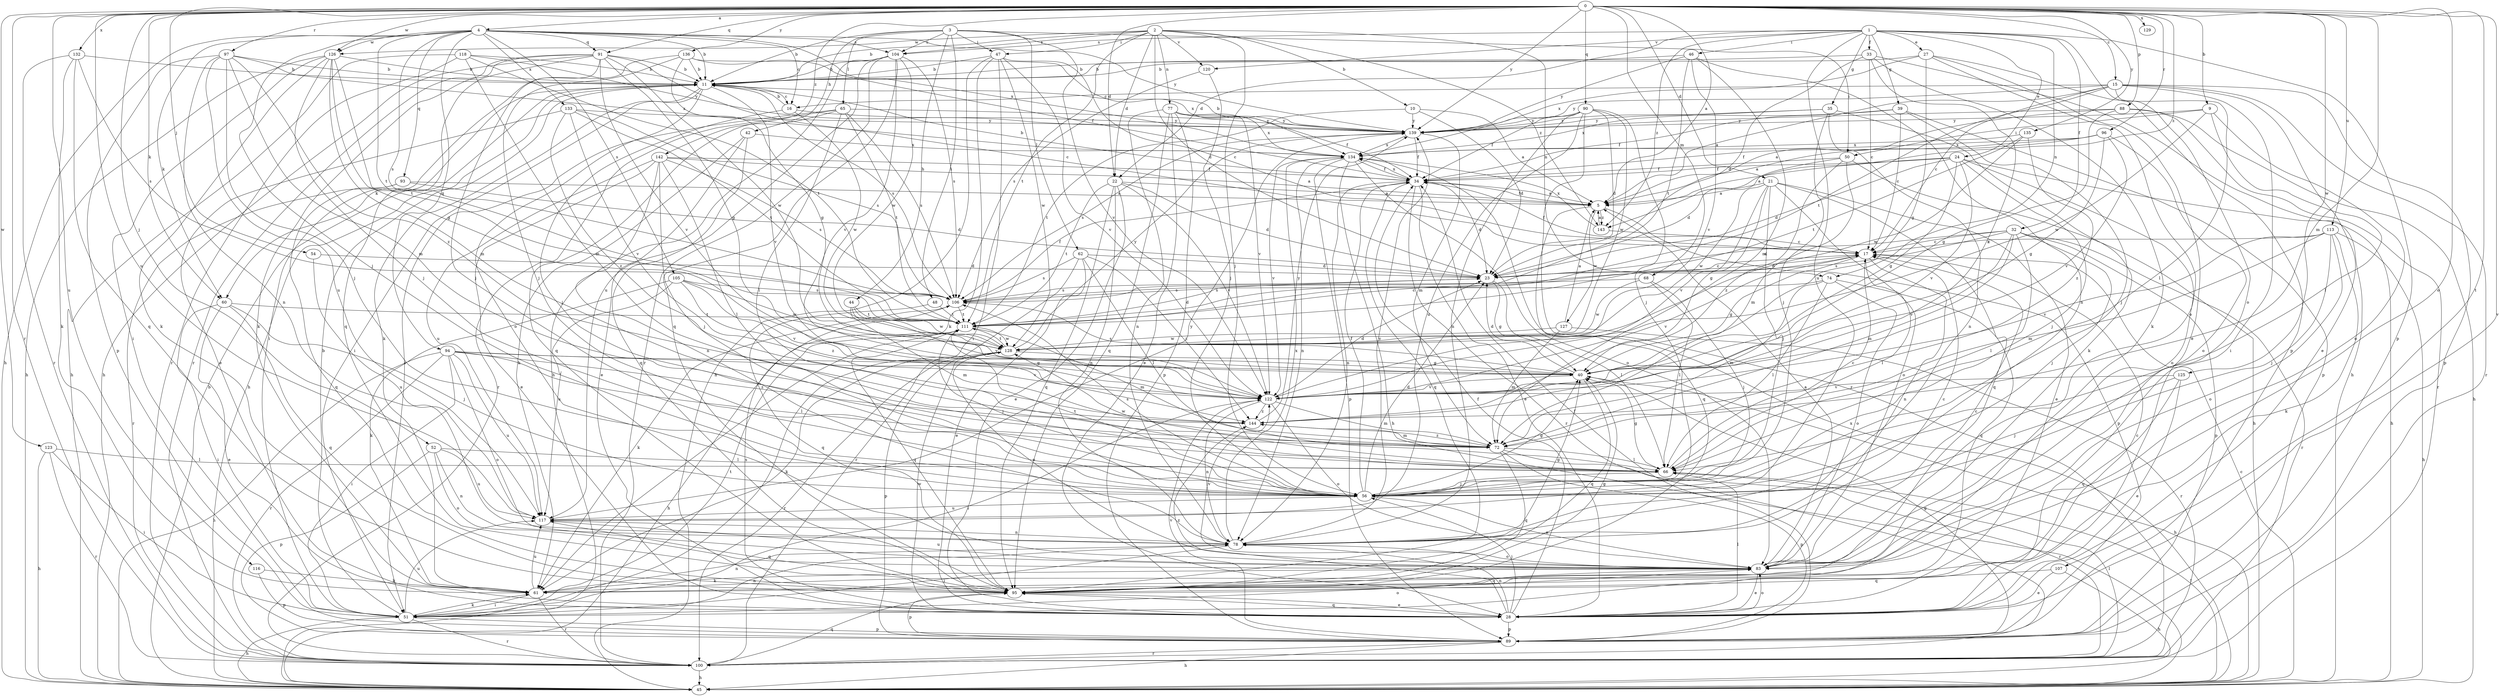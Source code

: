 strict digraph  {
0;
1;
2;
3;
4;
5;
9;
10;
11;
15;
16;
17;
21;
22;
23;
24;
27;
28;
32;
33;
34;
35;
39;
40;
42;
44;
45;
46;
47;
48;
50;
51;
52;
54;
56;
60;
61;
62;
65;
66;
68;
72;
74;
77;
78;
83;
88;
89;
90;
91;
93;
94;
95;
96;
97;
100;
104;
105;
106;
107;
111;
113;
116;
117;
118;
120;
122;
123;
125;
126;
127;
128;
129;
132;
133;
134;
135;
136;
139;
142;
143;
144;
0 -> 4  [label=a];
0 -> 5  [label=a];
0 -> 9  [label=b];
0 -> 15  [label=c];
0 -> 21  [label=d];
0 -> 22  [label=d];
0 -> 52  [label=j];
0 -> 54  [label=j];
0 -> 60  [label=k];
0 -> 68  [label=m];
0 -> 72  [label=m];
0 -> 83  [label=o];
0 -> 88  [label=p];
0 -> 90  [label=q];
0 -> 91  [label=q];
0 -> 96  [label=r];
0 -> 97  [label=r];
0 -> 100  [label=r];
0 -> 107  [label=t];
0 -> 113  [label=u];
0 -> 116  [label=u];
0 -> 117  [label=u];
0 -> 123  [label=w];
0 -> 125  [label=w];
0 -> 126  [label=w];
0 -> 129  [label=x];
0 -> 132  [label=x];
0 -> 135  [label=y];
0 -> 136  [label=y];
0 -> 139  [label=y];
0 -> 142  [label=z];
0 -> 143  [label=z];
0 -> 28  [label=v];
1 -> 22  [label=d];
1 -> 24  [label=e];
1 -> 27  [label=e];
1 -> 32  [label=f];
1 -> 33  [label=f];
1 -> 35  [label=g];
1 -> 39  [label=g];
1 -> 46  [label=i];
1 -> 74  [label=n];
1 -> 83  [label=o];
1 -> 89  [label=p];
1 -> 104  [label=s];
1 -> 117  [label=u];
1 -> 120  [label=v];
1 -> 143  [label=z];
2 -> 10  [label=b];
2 -> 11  [label=b];
2 -> 22  [label=d];
2 -> 23  [label=d];
2 -> 47  [label=i];
2 -> 56  [label=j];
2 -> 74  [label=n];
2 -> 77  [label=n];
2 -> 104  [label=s];
2 -> 111  [label=t];
2 -> 120  [label=v];
2 -> 126  [label=w];
2 -> 143  [label=z];
3 -> 11  [label=b];
3 -> 42  [label=h];
3 -> 44  [label=h];
3 -> 47  [label=i];
3 -> 48  [label=i];
3 -> 50  [label=i];
3 -> 62  [label=l];
3 -> 65  [label=l];
3 -> 104  [label=s];
3 -> 122  [label=v];
4 -> 11  [label=b];
4 -> 16  [label=c];
4 -> 45  [label=h];
4 -> 56  [label=j];
4 -> 60  [label=k];
4 -> 91  [label=q];
4 -> 93  [label=q];
4 -> 94  [label=q];
4 -> 104  [label=s];
4 -> 105  [label=s];
4 -> 106  [label=s];
4 -> 111  [label=t];
4 -> 126  [label=w];
4 -> 133  [label=x];
4 -> 134  [label=x];
4 -> 139  [label=y];
5 -> 34  [label=f];
5 -> 89  [label=p];
5 -> 95  [label=q];
5 -> 127  [label=w];
5 -> 143  [label=z];
9 -> 50  [label=i];
9 -> 66  [label=l];
9 -> 83  [label=o];
9 -> 128  [label=w];
9 -> 139  [label=y];
10 -> 5  [label=a];
10 -> 23  [label=d];
10 -> 111  [label=t];
10 -> 139  [label=y];
11 -> 16  [label=c];
11 -> 45  [label=h];
11 -> 51  [label=i];
11 -> 60  [label=k];
11 -> 61  [label=k];
11 -> 83  [label=o];
11 -> 106  [label=s];
11 -> 122  [label=v];
15 -> 5  [label=a];
15 -> 16  [label=c];
15 -> 17  [label=c];
15 -> 28  [label=e];
15 -> 51  [label=i];
15 -> 66  [label=l];
15 -> 89  [label=p];
15 -> 100  [label=r];
15 -> 111  [label=t];
15 -> 139  [label=y];
16 -> 11  [label=b];
16 -> 56  [label=j];
16 -> 128  [label=w];
16 -> 139  [label=y];
17 -> 23  [label=d];
17 -> 34  [label=f];
17 -> 40  [label=g];
17 -> 66  [label=l];
17 -> 78  [label=n];
17 -> 122  [label=v];
21 -> 5  [label=a];
21 -> 28  [label=e];
21 -> 40  [label=g];
21 -> 56  [label=j];
21 -> 83  [label=o];
21 -> 95  [label=q];
21 -> 122  [label=v];
21 -> 128  [label=w];
22 -> 5  [label=a];
22 -> 23  [label=d];
22 -> 28  [label=e];
22 -> 78  [label=n];
22 -> 95  [label=q];
22 -> 111  [label=t];
22 -> 122  [label=v];
23 -> 17  [label=c];
23 -> 40  [label=g];
23 -> 66  [label=l];
23 -> 106  [label=s];
24 -> 5  [label=a];
24 -> 23  [label=d];
24 -> 34  [label=f];
24 -> 40  [label=g];
24 -> 45  [label=h];
24 -> 56  [label=j];
24 -> 83  [label=o];
24 -> 122  [label=v];
27 -> 11  [label=b];
27 -> 28  [label=e];
27 -> 40  [label=g];
27 -> 83  [label=o];
27 -> 89  [label=p];
27 -> 134  [label=x];
28 -> 17  [label=c];
28 -> 34  [label=f];
28 -> 56  [label=j];
28 -> 66  [label=l];
28 -> 78  [label=n];
28 -> 83  [label=o];
28 -> 89  [label=p];
28 -> 95  [label=q];
28 -> 106  [label=s];
28 -> 128  [label=w];
28 -> 144  [label=z];
32 -> 17  [label=c];
32 -> 23  [label=d];
32 -> 56  [label=j];
32 -> 66  [label=l];
32 -> 72  [label=m];
32 -> 89  [label=p];
32 -> 100  [label=r];
32 -> 106  [label=s];
32 -> 122  [label=v];
33 -> 11  [label=b];
33 -> 17  [label=c];
33 -> 23  [label=d];
33 -> 45  [label=h];
33 -> 61  [label=k];
33 -> 144  [label=z];
34 -> 5  [label=a];
34 -> 11  [label=b];
34 -> 23  [label=d];
34 -> 28  [label=e];
34 -> 78  [label=n];
34 -> 95  [label=q];
34 -> 100  [label=r];
34 -> 134  [label=x];
35 -> 56  [label=j];
35 -> 61  [label=k];
35 -> 78  [label=n];
35 -> 134  [label=x];
35 -> 139  [label=y];
39 -> 17  [label=c];
39 -> 34  [label=f];
39 -> 56  [label=j];
39 -> 89  [label=p];
39 -> 139  [label=y];
40 -> 23  [label=d];
40 -> 45  [label=h];
40 -> 95  [label=q];
40 -> 106  [label=s];
40 -> 122  [label=v];
42 -> 28  [label=e];
42 -> 61  [label=k];
42 -> 95  [label=q];
42 -> 134  [label=x];
44 -> 72  [label=m];
44 -> 111  [label=t];
44 -> 122  [label=v];
44 -> 128  [label=w];
45 -> 11  [label=b];
45 -> 17  [label=c];
45 -> 66  [label=l];
45 -> 134  [label=x];
46 -> 11  [label=b];
46 -> 72  [label=m];
46 -> 78  [label=n];
46 -> 111  [label=t];
46 -> 122  [label=v];
46 -> 139  [label=y];
47 -> 11  [label=b];
47 -> 17  [label=c];
47 -> 45  [label=h];
47 -> 51  [label=i];
47 -> 61  [label=k];
47 -> 122  [label=v];
47 -> 128  [label=w];
48 -> 95  [label=q];
48 -> 111  [label=t];
50 -> 23  [label=d];
50 -> 34  [label=f];
50 -> 45  [label=h];
50 -> 72  [label=m];
50 -> 144  [label=z];
51 -> 11  [label=b];
51 -> 45  [label=h];
51 -> 61  [label=k];
51 -> 78  [label=n];
51 -> 83  [label=o];
51 -> 89  [label=p];
51 -> 100  [label=r];
51 -> 111  [label=t];
51 -> 117  [label=u];
52 -> 66  [label=l];
52 -> 78  [label=n];
52 -> 83  [label=o];
52 -> 89  [label=p];
52 -> 117  [label=u];
54 -> 23  [label=d];
54 -> 117  [label=u];
56 -> 23  [label=d];
56 -> 34  [label=f];
56 -> 40  [label=g];
56 -> 83  [label=o];
56 -> 106  [label=s];
56 -> 111  [label=t];
56 -> 117  [label=u];
60 -> 28  [label=e];
60 -> 51  [label=i];
60 -> 56  [label=j];
60 -> 95  [label=q];
60 -> 111  [label=t];
61 -> 51  [label=i];
61 -> 78  [label=n];
61 -> 100  [label=r];
61 -> 117  [label=u];
62 -> 23  [label=d];
62 -> 28  [label=e];
62 -> 66  [label=l];
62 -> 100  [label=r];
62 -> 106  [label=s];
62 -> 144  [label=z];
65 -> 51  [label=i];
65 -> 66  [label=l];
65 -> 95  [label=q];
65 -> 100  [label=r];
65 -> 106  [label=s];
65 -> 111  [label=t];
65 -> 139  [label=y];
66 -> 17  [label=c];
66 -> 40  [label=g];
66 -> 56  [label=j];
66 -> 128  [label=w];
68 -> 56  [label=j];
68 -> 66  [label=l];
68 -> 106  [label=s];
68 -> 128  [label=w];
72 -> 66  [label=l];
72 -> 89  [label=p];
72 -> 95  [label=q];
72 -> 100  [label=r];
72 -> 144  [label=z];
74 -> 66  [label=l];
74 -> 72  [label=m];
74 -> 83  [label=o];
74 -> 95  [label=q];
74 -> 106  [label=s];
77 -> 28  [label=e];
77 -> 34  [label=f];
77 -> 78  [label=n];
77 -> 89  [label=p];
77 -> 95  [label=q];
77 -> 122  [label=v];
77 -> 134  [label=x];
77 -> 139  [label=y];
78 -> 17  [label=c];
78 -> 40  [label=g];
78 -> 51  [label=i];
78 -> 83  [label=o];
78 -> 134  [label=x];
78 -> 139  [label=y];
83 -> 5  [label=a];
83 -> 17  [label=c];
83 -> 28  [label=e];
83 -> 61  [label=k];
83 -> 95  [label=q];
83 -> 117  [label=u];
83 -> 122  [label=v];
88 -> 5  [label=a];
88 -> 40  [label=g];
88 -> 45  [label=h];
88 -> 100  [label=r];
88 -> 139  [label=y];
89 -> 34  [label=f];
89 -> 40  [label=g];
89 -> 45  [label=h];
89 -> 100  [label=r];
89 -> 122  [label=v];
90 -> 23  [label=d];
90 -> 34  [label=f];
90 -> 56  [label=j];
90 -> 78  [label=n];
90 -> 100  [label=r];
90 -> 117  [label=u];
90 -> 128  [label=w];
90 -> 139  [label=y];
91 -> 11  [label=b];
91 -> 17  [label=c];
91 -> 40  [label=g];
91 -> 45  [label=h];
91 -> 56  [label=j];
91 -> 61  [label=k];
91 -> 95  [label=q];
91 -> 100  [label=r];
91 -> 122  [label=v];
91 -> 128  [label=w];
93 -> 5  [label=a];
93 -> 23  [label=d];
93 -> 95  [label=q];
93 -> 100  [label=r];
94 -> 40  [label=g];
94 -> 45  [label=h];
94 -> 51  [label=i];
94 -> 66  [label=l];
94 -> 83  [label=o];
94 -> 100  [label=r];
94 -> 117  [label=u];
94 -> 122  [label=v];
94 -> 144  [label=z];
95 -> 28  [label=e];
95 -> 40  [label=g];
95 -> 89  [label=p];
96 -> 5  [label=a];
96 -> 34  [label=f];
96 -> 40  [label=g];
96 -> 83  [label=o];
96 -> 122  [label=v];
96 -> 134  [label=x];
97 -> 11  [label=b];
97 -> 56  [label=j];
97 -> 72  [label=m];
97 -> 78  [label=n];
97 -> 89  [label=p];
97 -> 117  [label=u];
97 -> 134  [label=x];
97 -> 144  [label=z];
100 -> 45  [label=h];
100 -> 66  [label=l];
100 -> 95  [label=q];
104 -> 11  [label=b];
104 -> 45  [label=h];
104 -> 95  [label=q];
104 -> 100  [label=r];
104 -> 106  [label=s];
104 -> 117  [label=u];
104 -> 122  [label=v];
104 -> 128  [label=w];
105 -> 61  [label=k];
105 -> 106  [label=s];
105 -> 117  [label=u];
105 -> 122  [label=v];
105 -> 128  [label=w];
105 -> 144  [label=z];
106 -> 34  [label=f];
106 -> 61  [label=k];
106 -> 111  [label=t];
107 -> 28  [label=e];
107 -> 45  [label=h];
107 -> 95  [label=q];
111 -> 17  [label=c];
111 -> 23  [label=d];
111 -> 45  [label=h];
111 -> 56  [label=j];
111 -> 72  [label=m];
111 -> 95  [label=q];
111 -> 128  [label=w];
113 -> 17  [label=c];
113 -> 45  [label=h];
113 -> 56  [label=j];
113 -> 61  [label=k];
113 -> 72  [label=m];
113 -> 83  [label=o];
113 -> 122  [label=v];
116 -> 61  [label=k];
116 -> 89  [label=p];
117 -> 78  [label=n];
117 -> 95  [label=q];
117 -> 139  [label=y];
118 -> 11  [label=b];
118 -> 45  [label=h];
118 -> 72  [label=m];
118 -> 100  [label=r];
118 -> 111  [label=t];
118 -> 139  [label=y];
120 -> 56  [label=j];
120 -> 106  [label=s];
122 -> 23  [label=d];
122 -> 51  [label=i];
122 -> 72  [label=m];
122 -> 78  [label=n];
122 -> 83  [label=o];
122 -> 144  [label=z];
123 -> 45  [label=h];
123 -> 51  [label=i];
123 -> 66  [label=l];
123 -> 100  [label=r];
125 -> 28  [label=e];
125 -> 56  [label=j];
125 -> 95  [label=q];
125 -> 122  [label=v];
126 -> 11  [label=b];
126 -> 40  [label=g];
126 -> 45  [label=h];
126 -> 51  [label=i];
126 -> 56  [label=j];
126 -> 61  [label=k];
126 -> 72  [label=m];
126 -> 111  [label=t];
127 -> 5  [label=a];
127 -> 72  [label=m];
127 -> 100  [label=r];
127 -> 128  [label=w];
128 -> 40  [label=g];
128 -> 61  [label=k];
128 -> 83  [label=o];
128 -> 89  [label=p];
128 -> 100  [label=r];
128 -> 111  [label=t];
128 -> 139  [label=y];
132 -> 11  [label=b];
132 -> 61  [label=k];
132 -> 95  [label=q];
132 -> 100  [label=r];
132 -> 106  [label=s];
133 -> 28  [label=e];
133 -> 106  [label=s];
133 -> 111  [label=t];
133 -> 122  [label=v];
133 -> 139  [label=y];
133 -> 144  [label=z];
134 -> 34  [label=f];
134 -> 45  [label=h];
134 -> 78  [label=n];
134 -> 83  [label=o];
134 -> 89  [label=p];
134 -> 122  [label=v];
135 -> 111  [label=t];
135 -> 128  [label=w];
135 -> 134  [label=x];
135 -> 144  [label=z];
136 -> 11  [label=b];
136 -> 34  [label=f];
136 -> 40  [label=g];
136 -> 51  [label=i];
136 -> 56  [label=j];
136 -> 134  [label=x];
139 -> 11  [label=b];
139 -> 34  [label=f];
139 -> 72  [label=m];
139 -> 106  [label=s];
139 -> 134  [label=x];
142 -> 5  [label=a];
142 -> 28  [label=e];
142 -> 34  [label=f];
142 -> 56  [label=j];
142 -> 66  [label=l];
142 -> 78  [label=n];
142 -> 106  [label=s];
142 -> 117  [label=u];
143 -> 5  [label=a];
143 -> 17  [label=c];
143 -> 134  [label=x];
144 -> 72  [label=m];
144 -> 139  [label=y];
}
